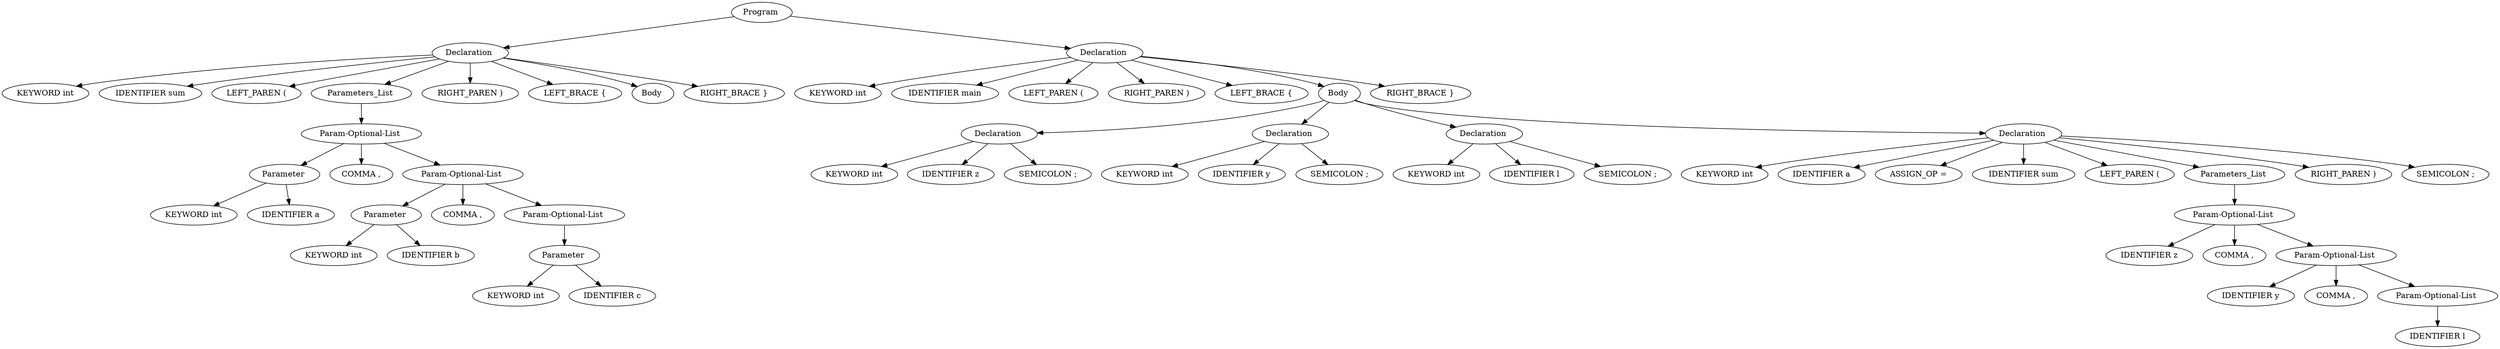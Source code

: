 digraph ParseTree {
  1274370218 [label="Program "];
  758705033 [label="Declaration "];
  1604839423 [label="KEYWORD int"];
  758705033 -> 1604839423;
  1177096266 [label="IDENTIFIER sum"];
  758705033 -> 1177096266;
  670576685 [label="LEFT_PAREN ("];
  758705033 -> 670576685;
  1299641336 [label="Parameters_List "];
  764308918 [label="Param-Optional-List "];
  598446861 [label="Parameter "];
  1161082381 [label="KEYWORD int"];
  598446861 -> 1161082381;
  1067938912 [label="IDENTIFIER a"];
  598446861 -> 1067938912;
  764308918 -> 598446861;
  1637506559 [label="COMMA ,"];
  764308918 -> 1637506559;
  517380410 [label="Param-Optional-List "];
  2117255219 [label="Parameter "];
  2058534881 [label="KEYWORD int"];
  2117255219 -> 2058534881;
  1232367853 [label="IDENTIFIER b"];
  2117255219 -> 1232367853;
  517380410 -> 2117255219;
  1673605040 [label="COMMA ,"];
  517380410 -> 1673605040;
  186276003 [label="Param-Optional-List "];
  1681433494 [label="Parameter "];
  237061348 [label="KEYWORD int"];
  1681433494 -> 237061348;
  1685538367 [label="IDENTIFIER c"];
  1681433494 -> 1685538367;
  186276003 -> 1681433494;
  517380410 -> 186276003;
  764308918 -> 517380410;
  1299641336 -> 764308918;
  758705033 -> 1299641336;
  1030870354 [label="RIGHT_PAREN )"];
  758705033 -> 1030870354;
  485815673 [label="LEFT_BRACE {"];
  758705033 -> 485815673;
  410424423 [label="Body "];
  758705033 -> 410424423;
  1190035432 [label="RIGHT_BRACE }"];
  758705033 -> 1190035432;
  1274370218 -> 758705033;
  1963387170 [label="Declaration "];
  1323468230 [label="KEYWORD int"];
  1963387170 -> 1323468230;
  1645995473 [label="IDENTIFIER main"];
  1963387170 -> 1645995473;
  1463801669 [label="LEFT_PAREN ("];
  1963387170 -> 1463801669;
  355629945 [label="RIGHT_PAREN )"];
  1963387170 -> 355629945;
  1327763628 [label="LEFT_BRACE {"];
  1963387170 -> 1327763628;
  1915503092 [label="Body "];
  1535128843 [label="Declaration "];
  1567581361 [label="KEYWORD int"];
  1535128843 -> 1567581361;
  849460928 [label="IDENTIFIER z"];
  1535128843 -> 849460928;
  580024961 [label="SEMICOLON ;"];
  1535128843 -> 580024961;
  1915503092 -> 1535128843;
  2027961269 [label="Declaration "];
  1586270964 [label="KEYWORD int"];
  2027961269 -> 1586270964;
  1642360923 [label="IDENTIFIER y"];
  2027961269 -> 1642360923;
  1343441044 [label="SEMICOLON ;"];
  2027961269 -> 1343441044;
  1915503092 -> 2027961269;
  693632176 [label="Declaration "];
  326549596 [label="KEYWORD int"];
  693632176 -> 326549596;
  1364335809 [label="IDENTIFIER l"];
  693632176 -> 1364335809;
  458209687 [label="SEMICOLON ;"];
  693632176 -> 458209687;
  1915503092 -> 693632176;
  233530418 [label="Declaration "];
  683287027 [label="KEYWORD int"];
  233530418 -> 683287027;
  1766822961 [label="IDENTIFIER a"];
  233530418 -> 1766822961;
  254413710 [label="ASSIGN_OP ="];
  233530418 -> 254413710;
  1496724653 [label="IDENTIFIER sum"];
  233530418 -> 1496724653;
  553264065 [label="LEFT_PAREN ("];
  233530418 -> 553264065;
  897697267 [label="Parameters_List "];
  1789447862 [label="Param-Optional-List "];
  38997010 [label="IDENTIFIER z"];
  1789447862 -> 38997010;
  1942406066 [label="COMMA ,"];
  1789447862 -> 1942406066;
  1213415012 [label="Param-Optional-List "];
  1688376486 [label="IDENTIFIER y"];
  1213415012 -> 1688376486;
  2114664380 [label="COMMA ,"];
  1213415012 -> 2114664380;
  999661724 [label="Param-Optional-List "];
  1793329556 [label="IDENTIFIER l"];
  999661724 -> 1793329556;
  1213415012 -> 999661724;
  1789447862 -> 1213415012;
  897697267 -> 1789447862;
  233530418 -> 897697267;
  445884362 [label="RIGHT_PAREN )"];
  233530418 -> 445884362;
  1031980531 [label="SEMICOLON ;"];
  233530418 -> 1031980531;
  1915503092 -> 233530418;
  1963387170 -> 1915503092;
  721748895 [label="RIGHT_BRACE }"];
  1963387170 -> 721748895;
  1274370218 -> 1963387170;
}